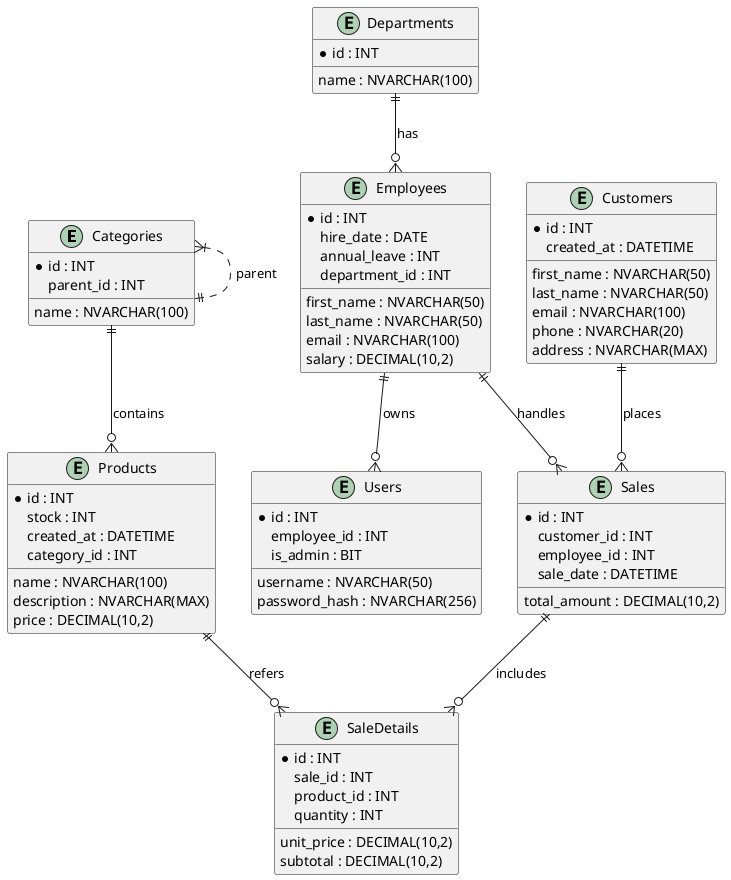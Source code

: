 @startuml TechStoreDB_ER_Diagram
entity Categories {
  *id : INT
  name : NVARCHAR(100)
  parent_id : INT
}
Categories }|..|| Categories : parent

entity Departments {
  *id : INT
  name : NVARCHAR(100)
}

entity Employees {
  *id : INT
  first_name : NVARCHAR(50)
  last_name : NVARCHAR(50)
  email : NVARCHAR(100)
  hire_date : DATE
  salary : DECIMAL(10,2)
  annual_leave : INT
  department_id : INT
}
Departments ||--o{ Employees : has

entity Customers {
  *id : INT
  first_name : NVARCHAR(50)
  last_name : NVARCHAR(50)
  email : NVARCHAR(100)
  phone : NVARCHAR(20)
  address : NVARCHAR(MAX)
  created_at : DATETIME
}

entity Users {
  *id : INT
  username : NVARCHAR(50)
  password_hash : NVARCHAR(256)
  employee_id : INT
  is_admin : BIT
}
Employees ||--o{ Users : owns

entity Products {
  *id : INT
  name : NVARCHAR(100)
  description : NVARCHAR(MAX)
  price : DECIMAL(10,2)
  stock : INT
  created_at : DATETIME
  category_id : INT
}
Categories ||--o{ Products : contains

entity Sales {
  *id : INT
  customer_id : INT
  employee_id : INT
  sale_date : DATETIME
  total_amount : DECIMAL(10,2)
}
Customers ||--o{ Sales : places
Employees ||--o{ Sales : handles

entity SaleDetails {
  *id : INT
  sale_id : INT
  product_id : INT
  quantity : INT
  unit_price : DECIMAL(10,2)
  subtotal : DECIMAL(10,2)
}
Sales ||--o{ SaleDetails : includes
Products ||--o{ SaleDetails : refers
@enduml
